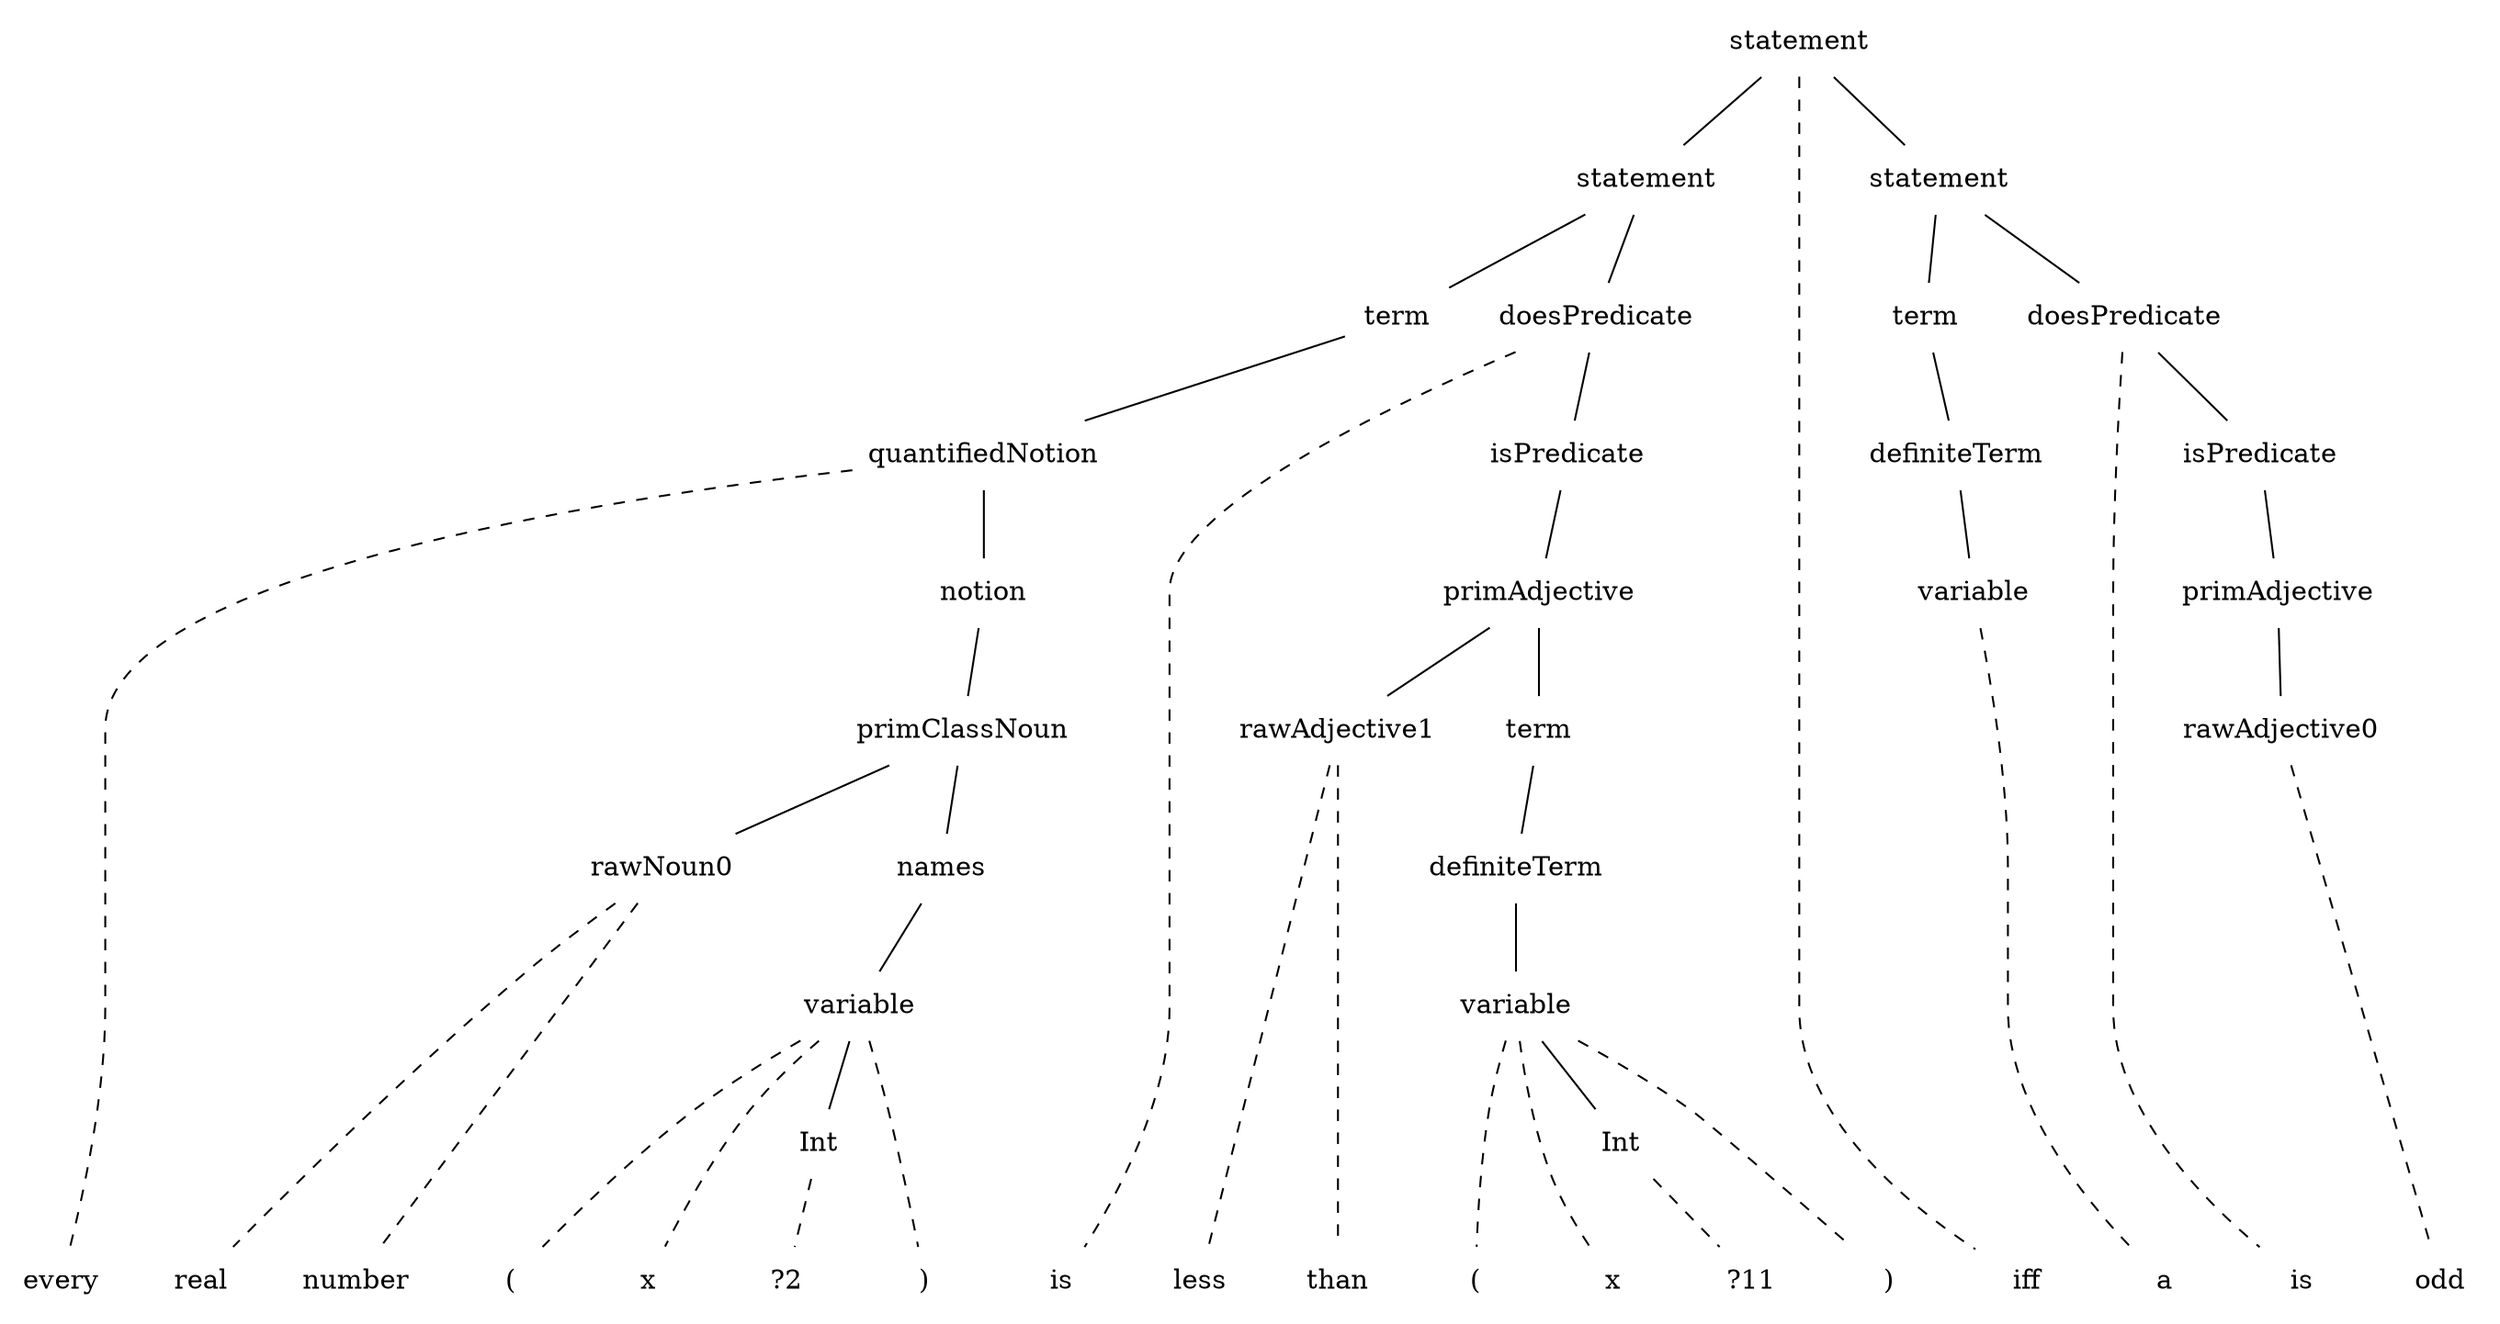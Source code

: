 graph {
edge[style="solid"]; node[shape="plaintext"]; 
subgraph {rank=same;
  n29[label="statement"]; 
}
 
subgraph {rank=same;
  n19[label="statement"]; 
  n28[label="statement"]; 
  edge[style="invis"]; 
  n19  --  n28 ;
}
n29 -- n19;
n29 -- n28;
 
subgraph {rank=same;
  n8[label="term"]; 
  n18[label="doesPredicate"]; 
  n22[label="term"]; 
  n27[label="doesPredicate"]; 
  edge[style="invis"]; 
  n8  --  n18  --  n22  --  n27 ;
}
n19 -- n8;
n19 -- n18;
n28 -- n22;
n28 -- n27;
 
subgraph {rank=same;
  n7[label="quantifiedNotion"]; 
  n17[label="isPredicate"]; 
  n21[label="definiteTerm"]; 
  n26[label="isPredicate"]; 
  edge[style="invis"]; 
  n7  --  n17  --  n21  --  n26 ;
}
n8 -- n7;
n18 -- n17;
n22 -- n21;
n27 -- n26;
 
subgraph {rank=same;
  n6[label="notion"]; 
  n16[label="primAdjective"]; 
  n20[label="variable"]; 
  n25[label="primAdjective"]; 
  edge[style="invis"]; 
  n6  --  n16  --  n20  --  n25 ;
}
n7 -- n6;
n17 -- n16;
n21 -- n20;
n26 -- n25;
 
subgraph {rank=same;
  n5[label="primClassNoun"]; 
  n10[label="rawAdjective1"]; 
  n15[label="term"]; 
  n24[label="rawAdjective0"]; 
  edge[style="invis"]; 
  n5  --  n10  --  n15  --  n24 ;
}
n6 -- n5;
n16 -- n10;
n16 -- n15;
n25 -- n24;
 
subgraph {rank=same;
  n0[label="rawNoun0"]; 
  n4[label="names"]; 
  n14[label="definiteTerm"]; 
  edge[style="invis"]; 
  n0  --  n4  --  n14 ;
}
n5 -- n0;
n5 -- n4;
n15 -- n14;
 
subgraph {rank=same;
  n3[label="variable"]; 
  n13[label="variable"]; 
  edge[style="invis"]; 
  n3  --  n13 ;
}
n4 -- n3;
n14 -- n13;
 
subgraph {rank=same;
  n2[label="Int"]; 
  n12[label="Int"]; 
  edge[style="invis"]; 
  n2  --  n12 ;
}
n3 -- n2;
n13 -- n12;
 
edge[style="dashed"]; node[shape="plaintext"]; 
subgraph {rank=same;
  n100000[label="every"]; 
  n100001[label="real"]; 
  n100002[label="number"]; 
  n100003[label="("]; 
  n100004[label="x"]; 
  n100005[label="?2"]; 
  n100006[label=")"]; 
  n100007[label="is"]; 
  n100008[label="less"]; 
  n100009[label="than"]; 
  n100010[label="("]; 
  n100011[label="x"]; 
  n100012[label="?11"]; 
  n100013[label=")"]; 
  n100014[label="iff"]; 
  n100015[label="a"]; 
  n100016[label="is"]; 
  n100017[label="odd"]; 
  edge[style="invis"]; 
  n100000  --  n100001  --  n100002  --  n100003  --  n100004  --  n100005  --  n100006  --  n100007  --  n100008  --  n100009  --  n100010  --  n100011  --  n100012  --  n100013  --  n100014  --  n100015  --  n100016  --  n100017 ;
}
n7 -- n100000;
n0 -- n100001;
n0 -- n100002;
n3 -- n100003;
n3 -- n100004;
n2 -- n100005;
n3 -- n100006;
n18 -- n100007;
n10 -- n100008;
n10 -- n100009;
n13 -- n100010;
n13 -- n100011;
n12 -- n100012;
n13 -- n100013;
n29 -- n100014;
n20 -- n100015;
n27 -- n100016;
n24 -- n100017;
 
}